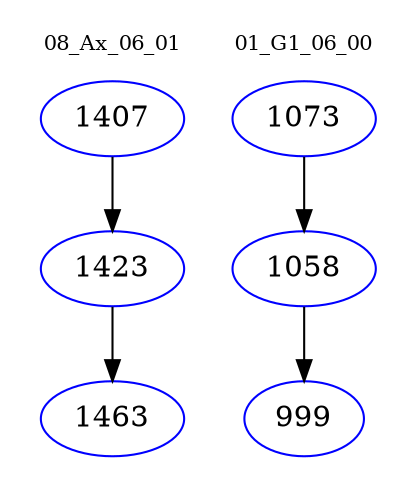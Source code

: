digraph{
subgraph cluster_0 {
color = white
label = "08_Ax_06_01";
fontsize=10;
T0_1407 [label="1407", color="blue"]
T0_1407 -> T0_1423 [color="black"]
T0_1423 [label="1423", color="blue"]
T0_1423 -> T0_1463 [color="black"]
T0_1463 [label="1463", color="blue"]
}
subgraph cluster_1 {
color = white
label = "01_G1_06_00";
fontsize=10;
T1_1073 [label="1073", color="blue"]
T1_1073 -> T1_1058 [color="black"]
T1_1058 [label="1058", color="blue"]
T1_1058 -> T1_999 [color="black"]
T1_999 [label="999", color="blue"]
}
}
